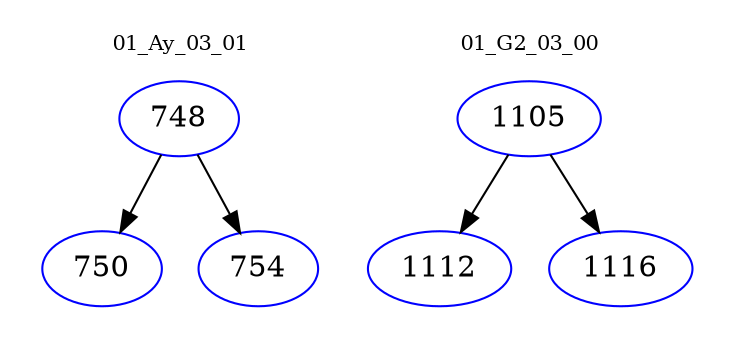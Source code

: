 digraph{
subgraph cluster_0 {
color = white
label = "01_Ay_03_01";
fontsize=10;
T0_748 [label="748", color="blue"]
T0_748 -> T0_750 [color="black"]
T0_750 [label="750", color="blue"]
T0_748 -> T0_754 [color="black"]
T0_754 [label="754", color="blue"]
}
subgraph cluster_1 {
color = white
label = "01_G2_03_00";
fontsize=10;
T1_1105 [label="1105", color="blue"]
T1_1105 -> T1_1112 [color="black"]
T1_1112 [label="1112", color="blue"]
T1_1105 -> T1_1116 [color="black"]
T1_1116 [label="1116", color="blue"]
}
}
